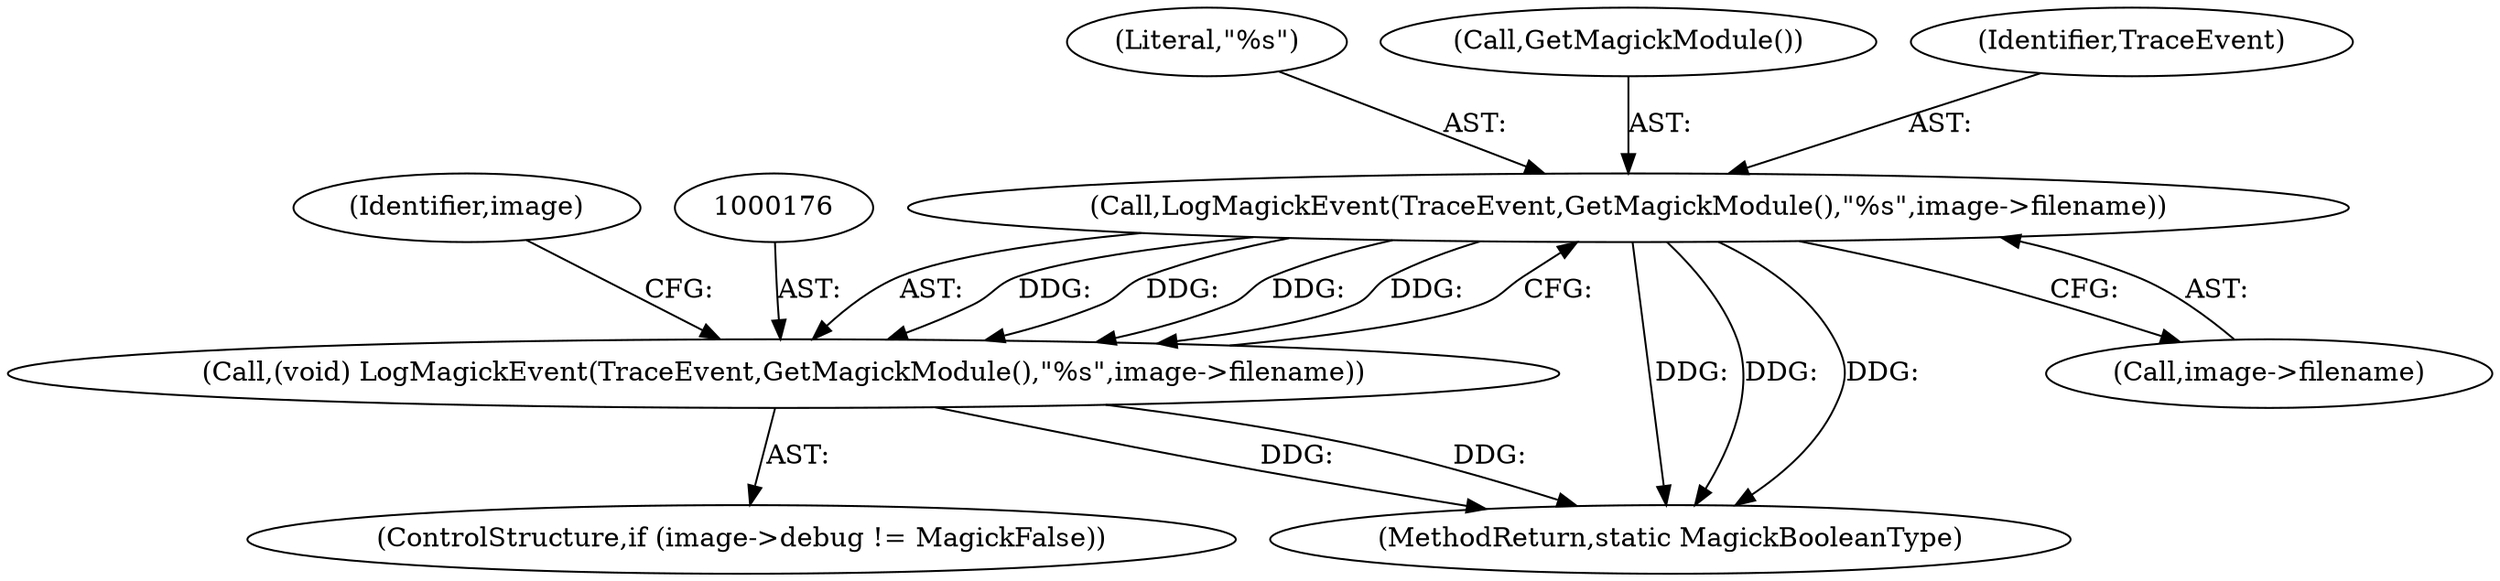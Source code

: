 digraph "0_ImageMagick_859084b4fd966ac007965c3d85caabccd8aee9b4@pointer" {
"1000177" [label="(Call,LogMagickEvent(TraceEvent,GetMagickModule(),\"%s\",image->filename))"];
"1000175" [label="(Call,(void) LogMagickEvent(TraceEvent,GetMagickModule(),\"%s\",image->filename))"];
"1000177" [label="(Call,LogMagickEvent(TraceEvent,GetMagickModule(),\"%s\",image->filename))"];
"1000180" [label="(Literal,\"%s\")"];
"1000188" [label="(Identifier,image)"];
"1000179" [label="(Call,GetMagickModule())"];
"1001970" [label="(MethodReturn,static MagickBooleanType)"];
"1000181" [label="(Call,image->filename)"];
"1000169" [label="(ControlStructure,if (image->debug != MagickFalse))"];
"1000175" [label="(Call,(void) LogMagickEvent(TraceEvent,GetMagickModule(),\"%s\",image->filename))"];
"1000178" [label="(Identifier,TraceEvent)"];
"1000177" -> "1000175"  [label="AST: "];
"1000177" -> "1000181"  [label="CFG: "];
"1000178" -> "1000177"  [label="AST: "];
"1000179" -> "1000177"  [label="AST: "];
"1000180" -> "1000177"  [label="AST: "];
"1000181" -> "1000177"  [label="AST: "];
"1000175" -> "1000177"  [label="CFG: "];
"1000177" -> "1001970"  [label="DDG: "];
"1000177" -> "1001970"  [label="DDG: "];
"1000177" -> "1001970"  [label="DDG: "];
"1000177" -> "1000175"  [label="DDG: "];
"1000177" -> "1000175"  [label="DDG: "];
"1000177" -> "1000175"  [label="DDG: "];
"1000177" -> "1000175"  [label="DDG: "];
"1000175" -> "1000169"  [label="AST: "];
"1000176" -> "1000175"  [label="AST: "];
"1000188" -> "1000175"  [label="CFG: "];
"1000175" -> "1001970"  [label="DDG: "];
"1000175" -> "1001970"  [label="DDG: "];
}
